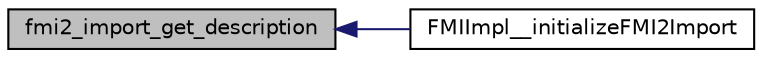 digraph "fmi2_import_get_description"
{
  edge [fontname="Helvetica",fontsize="10",labelfontname="Helvetica",labelfontsize="10"];
  node [fontname="Helvetica",fontsize="10",shape=record];
  rankdir="LR";
  Node61 [label="fmi2_import_get_description",height=0.2,width=0.4,color="black", fillcolor="grey75", style="filled", fontcolor="black"];
  Node61 -> Node62 [dir="back",color="midnightblue",fontsize="10",style="solid",fontname="Helvetica"];
  Node62 [label="FMIImpl__initializeFMI2Import",height=0.2,width=0.4,color="black", fillcolor="white", style="filled",URL="$df/d24/_f_m_i_impl_8c.html#aa232a019eadc7bda9f5bbf66fb274e7c"];
}
